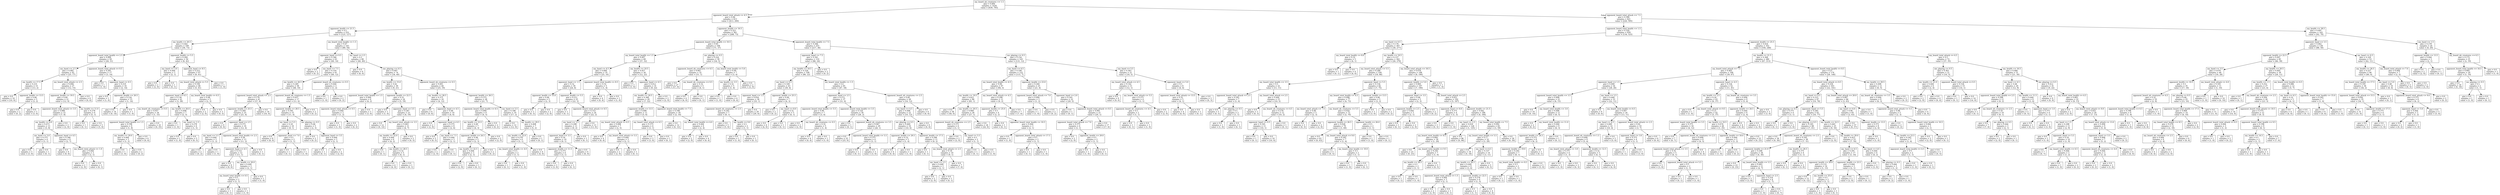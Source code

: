 digraph Tree {
node [shape=box] ;
0 [label="my_board_nb_creatures <= 1.5\ngini = 0.494\nsamples = 1434\nvalue = [639, 795]"] ;
1 [label="opponent_board_total_attack <= 4.5\ngini = 0.44\nsamples = 613\nvalue = [413, 200]"] ;
0 -> 1 [labeldistance=2.5, labelangle=45, headlabel="True"] ;
2 [label="opponent_health <= 21.5\ngini = 0.5\nsamples = 252\nvalue = [125, 127]"] ;
1 -> 2 ;
3 [label="my_health <= 20.5\ngini = 0.442\nsamples = 109\nvalue = [36, 73]"] ;
2 -> 3 ;
4 [label="opponent_board_total_health <= 2.5\ngini = 0.499\nsamples = 59\nvalue = [28, 31]"] ;
3 -> 4 ;
5 [label="my_hand <= 2.5\ngini = 0.482\nsamples = 42\nvalue = [25, 17]"] ;
4 -> 5 ;
6 [label="my_health <= 17.5\ngini = 0.231\nsamples = 15\nvalue = [13, 2]"] ;
5 -> 6 ;
7 [label="gini = 0.0\nsamples = 10\nvalue = [10, 0]"] ;
6 -> 7 ;
8 [label="opponent_health <= 13.5\ngini = 0.48\nsamples = 5\nvalue = [3, 2]"] ;
6 -> 8 ;
9 [label="gini = 0.0\nsamples = 2\nvalue = [0, 2]"] ;
8 -> 9 ;
10 [label="gini = 0.0\nsamples = 3\nvalue = [3, 0]"] ;
8 -> 10 ;
11 [label="my_board_total_attack <= 2.5\ngini = 0.494\nsamples = 27\nvalue = [12, 15]"] ;
5 -> 11 ;
12 [label="opponent_health <= 19.5\ngini = 0.49\nsamples = 21\nvalue = [12, 9]"] ;
11 -> 12 ;
13 [label="opponent_board_total_attack <= 3.5\ngini = 0.498\nsamples = 15\nvalue = [7, 8]"] ;
12 -> 13 ;
14 [label="my_health <= 8.0\ngini = 0.473\nsamples = 13\nvalue = [5, 8]"] ;
13 -> 14 ;
15 [label="my_hand <= 5.0\ngini = 0.375\nsamples = 4\nvalue = [3, 1]"] ;
14 -> 15 ;
16 [label="gini = 0.0\nsamples = 3\nvalue = [3, 0]"] ;
15 -> 16 ;
17 [label="gini = 0.0\nsamples = 1\nvalue = [0, 1]"] ;
15 -> 17 ;
18 [label="opponent_hand <= 4.5\ngini = 0.346\nsamples = 9\nvalue = [2, 7]"] ;
14 -> 18 ;
19 [label="gini = 0.0\nsamples = 6\nvalue = [0, 6]"] ;
18 -> 19 ;
20 [label="my_board_total_attack <= 1.0\ngini = 0.444\nsamples = 3\nvalue = [2, 1]"] ;
18 -> 20 ;
21 [label="gini = 0.0\nsamples = 2\nvalue = [2, 0]"] ;
20 -> 21 ;
22 [label="gini = 0.0\nsamples = 1\nvalue = [0, 1]"] ;
20 -> 22 ;
23 [label="gini = 0.0\nsamples = 2\nvalue = [2, 0]"] ;
13 -> 23 ;
24 [label="my_health <= 11.0\ngini = 0.278\nsamples = 6\nvalue = [5, 1]"] ;
12 -> 24 ;
25 [label="gini = 0.0\nsamples = 1\nvalue = [0, 1]"] ;
24 -> 25 ;
26 [label="gini = 0.0\nsamples = 5\nvalue = [5, 0]"] ;
24 -> 26 ;
27 [label="gini = 0.0\nsamples = 6\nvalue = [0, 6]"] ;
11 -> 27 ;
28 [label="opponent_board_total_attack <= 0.5\ngini = 0.291\nsamples = 17\nvalue = [3, 14]"] ;
4 -> 28 ;
29 [label="gini = 0.0\nsamples = 1\nvalue = [1, 0]"] ;
28 -> 29 ;
30 [label="opponent_hand <= 0.5\ngini = 0.219\nsamples = 16\nvalue = [2, 14]"] ;
28 -> 30 ;
31 [label="gini = 0.0\nsamples = 1\nvalue = [1, 0]"] ;
30 -> 31 ;
32 [label="opponent_health <= 20.5\ngini = 0.124\nsamples = 15\nvalue = [1, 14]"] ;
30 -> 32 ;
33 [label="gini = 0.0\nsamples = 14\nvalue = [0, 14]"] ;
32 -> 33 ;
34 [label="gini = 0.0\nsamples = 1\nvalue = [1, 0]"] ;
32 -> 34 ;
35 [label="opponent_health <= 5.5\ngini = 0.269\nsamples = 50\nvalue = [8, 42]"] ;
3 -> 35 ;
36 [label="my_hand <= 3.0\ngini = 0.444\nsamples = 3\nvalue = [2, 1]"] ;
35 -> 36 ;
37 [label="gini = 0.0\nsamples = 2\nvalue = [2, 0]"] ;
36 -> 37 ;
38 [label="gini = 0.0\nsamples = 1\nvalue = [0, 1]"] ;
36 -> 38 ;
39 [label="opponent_hand <= 8.5\ngini = 0.223\nsamples = 47\nvalue = [6, 41]"] ;
35 -> 39 ;
40 [label="my_board_total_attack <= 5.5\ngini = 0.194\nsamples = 46\nvalue = [5, 41]"] ;
39 -> 40 ;
41 [label="opponent_hand <= 6.5\ngini = 0.136\nsamples = 41\nvalue = [3, 38]"] ;
40 -> 41 ;
42 [label="my_board_nb_creatures <= 0.5\ngini = 0.057\nsamples = 34\nvalue = [1, 33]"] ;
41 -> 42 ;
43 [label="opponent_board_total_health <= 1.5\ngini = 0.198\nsamples = 9\nvalue = [1, 8]"] ;
42 -> 43 ;
44 [label="my_health <= 29.0\ngini = 0.444\nsamples = 3\nvalue = [1, 2]"] ;
43 -> 44 ;
45 [label="gini = 0.0\nsamples = 1\nvalue = [1, 0]"] ;
44 -> 45 ;
46 [label="gini = 0.0\nsamples = 2\nvalue = [0, 2]"] ;
44 -> 46 ;
47 [label="gini = 0.0\nsamples = 6\nvalue = [0, 6]"] ;
43 -> 47 ;
48 [label="gini = 0.0\nsamples = 25\nvalue = [0, 25]"] ;
42 -> 48 ;
49 [label="my_health <= 26.0\ngini = 0.408\nsamples = 7\nvalue = [2, 5]"] ;
41 -> 49 ;
50 [label="gini = 0.0\nsamples = 1\nvalue = [1, 0]"] ;
49 -> 50 ;
51 [label="my_hand <= 1.5\ngini = 0.278\nsamples = 6\nvalue = [1, 5]"] ;
49 -> 51 ;
52 [label="gini = 0.0\nsamples = 1\nvalue = [1, 0]"] ;
51 -> 52 ;
53 [label="gini = 0.0\nsamples = 5\nvalue = [0, 5]"] ;
51 -> 53 ;
54 [label="my_board_total_health <= 6.5\ngini = 0.48\nsamples = 5\nvalue = [2, 3]"] ;
40 -> 54 ;
55 [label="gini = 0.0\nsamples = 2\nvalue = [2, 0]"] ;
54 -> 55 ;
56 [label="gini = 0.0\nsamples = 3\nvalue = [0, 3]"] ;
54 -> 56 ;
57 [label="gini = 0.0\nsamples = 1\nvalue = [1, 0]"] ;
39 -> 57 ;
58 [label="my_board_total_health <= 1.5\ngini = 0.47\nsamples = 143\nvalue = [89, 54]"] ;
2 -> 58 ;
59 [label="opponent_hand <= 0.5\ngini = 0.346\nsamples = 63\nvalue = [49, 14]"] ;
58 -> 59 ;
60 [label="gini = 0.0\nsamples = 2\nvalue = [0, 2]"] ;
59 -> 60 ;
61 [label="my_hand <= 7.5\ngini = 0.316\nsamples = 61\nvalue = [49, 12]"] ;
59 -> 61 ;
62 [label="my_health <= 26.5\ngini = 0.285\nsamples = 58\nvalue = [48, 10]"] ;
61 -> 62 ;
63 [label="opponent_board_total_attack <= 2.5\ngini = 0.176\nsamples = 41\nvalue = [37, 4]"] ;
62 -> 63 ;
64 [label="opponent_health <= 25.5\ngini = 0.269\nsamples = 25\nvalue = [21, 4]"] ;
63 -> 64 ;
65 [label="gini = 0.0\nsamples = 9\nvalue = [9, 0]"] ;
64 -> 65 ;
66 [label="opponent_hand <= 2.5\ngini = 0.375\nsamples = 16\nvalue = [12, 4]"] ;
64 -> 66 ;
67 [label="my_hand <= 5.5\ngini = 0.444\nsamples = 3\nvalue = [1, 2]"] ;
66 -> 67 ;
68 [label="gini = 0.0\nsamples = 2\nvalue = [0, 2]"] ;
67 -> 68 ;
69 [label="gini = 0.0\nsamples = 1\nvalue = [1, 0]"] ;
67 -> 69 ;
70 [label="opponent_board_total_health <= 2.5\ngini = 0.26\nsamples = 13\nvalue = [11, 2]"] ;
66 -> 70 ;
71 [label="opponent_hand <= 4.5\ngini = 0.153\nsamples = 12\nvalue = [11, 1]"] ;
70 -> 71 ;
72 [label="gini = 0.0\nsamples = 9\nvalue = [9, 0]"] ;
71 -> 72 ;
73 [label="my_health <= 20.0\ngini = 0.444\nsamples = 3\nvalue = [2, 1]"] ;
71 -> 73 ;
74 [label="my_board_total_health <= 0.5\ngini = 0.5\nsamples = 2\nvalue = [1, 1]"] ;
73 -> 74 ;
75 [label="gini = 0.0\nsamples = 1\nvalue = [0, 1]"] ;
74 -> 75 ;
76 [label="gini = 0.0\nsamples = 1\nvalue = [1, 0]"] ;
74 -> 76 ;
77 [label="gini = 0.0\nsamples = 1\nvalue = [1, 0]"] ;
73 -> 77 ;
78 [label="gini = 0.0\nsamples = 1\nvalue = [0, 1]"] ;
70 -> 78 ;
79 [label="gini = 0.0\nsamples = 16\nvalue = [16, 0]"] ;
63 -> 79 ;
80 [label="opponent_board_nb_creatures <= 1.5\ngini = 0.457\nsamples = 17\nvalue = [11, 6]"] ;
62 -> 80 ;
81 [label="opponent_health <= 28.5\ngini = 0.391\nsamples = 15\nvalue = [11, 4]"] ;
80 -> 81 ;
82 [label="my_hand <= 5.5\ngini = 0.18\nsamples = 10\nvalue = [9, 1]"] ;
81 -> 82 ;
83 [label="gini = 0.0\nsamples = 8\nvalue = [8, 0]"] ;
82 -> 83 ;
84 [label="opponent_hand <= 7.0\ngini = 0.5\nsamples = 2\nvalue = [1, 1]"] ;
82 -> 84 ;
85 [label="gini = 0.0\nsamples = 1\nvalue = [0, 1]"] ;
84 -> 85 ;
86 [label="gini = 0.0\nsamples = 1\nvalue = [1, 0]"] ;
84 -> 86 ;
87 [label="me_playing <= 0.5\ngini = 0.48\nsamples = 5\nvalue = [2, 3]"] ;
81 -> 87 ;
88 [label="gini = 0.0\nsamples = 2\nvalue = [0, 2]"] ;
87 -> 88 ;
89 [label="opponent_hand <= 3.5\ngini = 0.444\nsamples = 3\nvalue = [2, 1]"] ;
87 -> 89 ;
90 [label="gini = 0.0\nsamples = 1\nvalue = [0, 1]"] ;
89 -> 90 ;
91 [label="gini = 0.0\nsamples = 2\nvalue = [2, 0]"] ;
89 -> 91 ;
92 [label="gini = 0.0\nsamples = 2\nvalue = [0, 2]"] ;
80 -> 92 ;
93 [label="opponent_board_nb_creatures <= 0.5\ngini = 0.444\nsamples = 3\nvalue = [1, 2]"] ;
61 -> 93 ;
94 [label="gini = 0.0\nsamples = 1\nvalue = [1, 0]"] ;
93 -> 94 ;
95 [label="gini = 0.0\nsamples = 2\nvalue = [0, 2]"] ;
93 -> 95 ;
96 [label="my_hand <= 2.5\ngini = 0.5\nsamples = 80\nvalue = [40, 40]"] ;
58 -> 96 ;
97 [label="gini = 0.0\nsamples = 6\nvalue = [6, 0]"] ;
96 -> 97 ;
98 [label="me_playing <= 0.5\ngini = 0.497\nsamples = 74\nvalue = [34, 40]"] ;
96 -> 98 ;
99 [label="my_health <= 15.0\ngini = 0.42\nsamples = 30\nvalue = [9, 21]"] ;
98 -> 99 ;
100 [label="opponent_board_total_health <= 1.5\ngini = 0.444\nsamples = 6\nvalue = [4, 2]"] ;
99 -> 100 ;
101 [label="opponent_board_total_attack <= 0.5\ngini = 0.444\nsamples = 3\nvalue = [1, 2]"] ;
100 -> 101 ;
102 [label="gini = 0.0\nsamples = 1\nvalue = [1, 0]"] ;
101 -> 102 ;
103 [label="gini = 0.0\nsamples = 2\nvalue = [0, 2]"] ;
101 -> 103 ;
104 [label="gini = 0.0\nsamples = 3\nvalue = [3, 0]"] ;
100 -> 104 ;
105 [label="opponent_health <= 22.5\ngini = 0.33\nsamples = 24\nvalue = [5, 19]"] ;
99 -> 105 ;
106 [label="gini = 0.0\nsamples = 1\nvalue = [1, 0]"] ;
105 -> 106 ;
107 [label="opponent_hand <= 3.5\ngini = 0.287\nsamples = 23\nvalue = [4, 19]"] ;
105 -> 107 ;
108 [label="gini = 0.0\nsamples = 12\nvalue = [0, 12]"] ;
107 -> 108 ;
109 [label="my_board_total_attack <= 3.5\ngini = 0.463\nsamples = 11\nvalue = [4, 7]"] ;
107 -> 109 ;
110 [label="my_health <= 22.0\ngini = 0.444\nsamples = 6\nvalue = [4, 2]"] ;
109 -> 110 ;
111 [label="gini = 0.0\nsamples = 1\nvalue = [0, 1]"] ;
110 -> 111 ;
112 [label="my_health <= 28.5\ngini = 0.32\nsamples = 5\nvalue = [4, 1]"] ;
110 -> 112 ;
113 [label="gini = 0.0\nsamples = 4\nvalue = [4, 0]"] ;
112 -> 113 ;
114 [label="gini = 0.0\nsamples = 1\nvalue = [0, 1]"] ;
112 -> 114 ;
115 [label="gini = 0.0\nsamples = 5\nvalue = [0, 5]"] ;
109 -> 115 ;
116 [label="opponent_board_nb_creatures <= 0.5\ngini = 0.491\nsamples = 44\nvalue = [25, 19]"] ;
98 -> 116 ;
117 [label="my_health <= 28.5\ngini = 0.375\nsamples = 16\nvalue = [4, 12]"] ;
116 -> 117 ;
118 [label="gini = 0.0\nsamples = 6\nvalue = [0, 6]"] ;
117 -> 118 ;
119 [label="opponent_hand <= 4.5\ngini = 0.48\nsamples = 10\nvalue = [4, 6]"] ;
117 -> 119 ;
120 [label="gini = 0.0\nsamples = 2\nvalue = [2, 0]"] ;
119 -> 120 ;
121 [label="opponent_hand <= 6.5\ngini = 0.375\nsamples = 8\nvalue = [2, 6]"] ;
119 -> 121 ;
122 [label="gini = 0.0\nsamples = 5\nvalue = [0, 5]"] ;
121 -> 122 ;
123 [label="my_hand <= 7.5\ngini = 0.444\nsamples = 3\nvalue = [2, 1]"] ;
121 -> 123 ;
124 [label="gini = 0.0\nsamples = 2\nvalue = [2, 0]"] ;
123 -> 124 ;
125 [label="gini = 0.0\nsamples = 1\nvalue = [0, 1]"] ;
123 -> 125 ;
126 [label="opponent_health <= 26.5\ngini = 0.375\nsamples = 28\nvalue = [21, 7]"] ;
116 -> 126 ;
127 [label="opponent_board_total_health <= 6.5\ngini = 0.494\nsamples = 9\nvalue = [4, 5]"] ;
126 -> 127 ;
128 [label="my_health <= 23.5\ngini = 0.49\nsamples = 7\nvalue = [4, 3]"] ;
127 -> 128 ;
129 [label="opponent_health <= 24.5\ngini = 0.48\nsamples = 5\nvalue = [2, 3]"] ;
128 -> 129 ;
130 [label="my_health <= 22.5\ngini = 0.444\nsamples = 3\nvalue = [2, 1]"] ;
129 -> 130 ;
131 [label="gini = 0.0\nsamples = 2\nvalue = [2, 0]"] ;
130 -> 131 ;
132 [label="gini = 0.0\nsamples = 1\nvalue = [0, 1]"] ;
130 -> 132 ;
133 [label="gini = 0.0\nsamples = 2\nvalue = [0, 2]"] ;
129 -> 133 ;
134 [label="gini = 0.0\nsamples = 2\nvalue = [2, 0]"] ;
128 -> 134 ;
135 [label="gini = 0.0\nsamples = 2\nvalue = [0, 2]"] ;
127 -> 135 ;
136 [label="my_hand <= 5.5\ngini = 0.188\nsamples = 19\nvalue = [17, 2]"] ;
126 -> 136 ;
137 [label="gini = 0.0\nsamples = 12\nvalue = [12, 0]"] ;
136 -> 137 ;
138 [label="my_health <= 29.5\ngini = 0.408\nsamples = 7\nvalue = [5, 2]"] ;
136 -> 138 ;
139 [label="my_health <= 22.0\ngini = 0.278\nsamples = 6\nvalue = [5, 1]"] ;
138 -> 139 ;
140 [label="my_board_total_health <= 4.0\ngini = 0.5\nsamples = 2\nvalue = [1, 1]"] ;
139 -> 140 ;
141 [label="gini = 0.0\nsamples = 1\nvalue = [0, 1]"] ;
140 -> 141 ;
142 [label="gini = 0.0\nsamples = 1\nvalue = [1, 0]"] ;
140 -> 142 ;
143 [label="gini = 0.0\nsamples = 4\nvalue = [4, 0]"] ;
139 -> 143 ;
144 [label="gini = 0.0\nsamples = 1\nvalue = [0, 1]"] ;
138 -> 144 ;
145 [label="opponent_health <= 16.5\ngini = 0.323\nsamples = 361\nvalue = [288, 73]"] ;
1 -> 145 ;
146 [label="opponent_board_total_health <= 10.5\ngini = 0.45\nsamples = 108\nvalue = [71, 37]"] ;
145 -> 146 ;
147 [label="my_board_total_health <= 1.5\ngini = 0.497\nsamples = 69\nvalue = [37, 32]"] ;
146 -> 147 ;
148 [label="my_hand <= 4.5\ngini = 0.408\nsamples = 35\nvalue = [25, 10]"] ;
147 -> 148 ;
149 [label="opponent_hand <= 1.5\ngini = 0.32\nsamples = 30\nvalue = [24, 6]"] ;
148 -> 149 ;
150 [label="opponent_health <= 15.0\ngini = 0.48\nsamples = 5\nvalue = [2, 3]"] ;
149 -> 150 ;
151 [label="gini = 0.0\nsamples = 3\nvalue = [0, 3]"] ;
150 -> 151 ;
152 [label="gini = 0.0\nsamples = 2\nvalue = [2, 0]"] ;
150 -> 152 ;
153 [label="opponent_health <= 5.5\ngini = 0.211\nsamples = 25\nvalue = [22, 3]"] ;
149 -> 153 ;
154 [label="gini = 0.0\nsamples = 1\nvalue = [0, 1]"] ;
153 -> 154 ;
155 [label="opponent_board_total_attack <= 6.5\ngini = 0.153\nsamples = 24\nvalue = [22, 2]"] ;
153 -> 155 ;
156 [label="my_hand <= 3.5\ngini = 0.298\nsamples = 11\nvalue = [9, 2]"] ;
155 -> 156 ;
157 [label="opponent_hand <= 3.5\ngini = 0.18\nsamples = 10\nvalue = [9, 1]"] ;
156 -> 157 ;
158 [label="opponent_health <= 11.5\ngini = 0.375\nsamples = 4\nvalue = [3, 1]"] ;
157 -> 158 ;
159 [label="gini = 0.0\nsamples = 3\nvalue = [3, 0]"] ;
158 -> 159 ;
160 [label="gini = 0.0\nsamples = 1\nvalue = [0, 1]"] ;
158 -> 160 ;
161 [label="gini = 0.0\nsamples = 6\nvalue = [6, 0]"] ;
157 -> 161 ;
162 [label="gini = 0.0\nsamples = 1\nvalue = [0, 1]"] ;
156 -> 162 ;
163 [label="gini = 0.0\nsamples = 13\nvalue = [13, 0]"] ;
155 -> 163 ;
164 [label="opponent_board_total_health <= 8.5\ngini = 0.32\nsamples = 5\nvalue = [1, 4]"] ;
148 -> 164 ;
165 [label="gini = 0.0\nsamples = 4\nvalue = [0, 4]"] ;
164 -> 165 ;
166 [label="gini = 0.0\nsamples = 1\nvalue = [1, 0]"] ;
164 -> 166 ;
167 [label="my_health <= 10.5\ngini = 0.457\nsamples = 34\nvalue = [12, 22]"] ;
147 -> 167 ;
168 [label="gini = 0.0\nsamples = 3\nvalue = [3, 0]"] ;
167 -> 168 ;
169 [label="opponent_hand <= 6.5\ngini = 0.412\nsamples = 31\nvalue = [9, 22]"] ;
167 -> 169 ;
170 [label="my_health <= 20.5\ngini = 0.366\nsamples = 29\nvalue = [7, 22]"] ;
169 -> 170 ;
171 [label="opponent_health <= 13.5\ngini = 0.496\nsamples = 11\nvalue = [5, 6]"] ;
170 -> 171 ;
172 [label="my_board_total_attack <= 4.5\ngini = 0.408\nsamples = 7\nvalue = [2, 5]"] ;
171 -> 172 ;
173 [label="gini = 0.0\nsamples = 4\nvalue = [0, 4]"] ;
172 -> 173 ;
174 [label="my_board_total_attack <= 5.5\ngini = 0.444\nsamples = 3\nvalue = [2, 1]"] ;
172 -> 174 ;
175 [label="gini = 0.0\nsamples = 2\nvalue = [2, 0]"] ;
174 -> 175 ;
176 [label="gini = 0.0\nsamples = 1\nvalue = [0, 1]"] ;
174 -> 176 ;
177 [label="my_board_total_attack <= 6.5\ngini = 0.375\nsamples = 4\nvalue = [3, 1]"] ;
171 -> 177 ;
178 [label="gini = 0.0\nsamples = 3\nvalue = [3, 0]"] ;
177 -> 178 ;
179 [label="gini = 0.0\nsamples = 1\nvalue = [0, 1]"] ;
177 -> 179 ;
180 [label="opponent_board_total_health <= 7.5\ngini = 0.198\nsamples = 18\nvalue = [2, 16]"] ;
170 -> 180 ;
181 [label="gini = 0.0\nsamples = 12\nvalue = [0, 12]"] ;
180 -> 181 ;
182 [label="my_board_total_health <= 4.0\ngini = 0.444\nsamples = 6\nvalue = [2, 4]"] ;
180 -> 182 ;
183 [label="gini = 0.0\nsamples = 2\nvalue = [2, 0]"] ;
182 -> 183 ;
184 [label="gini = 0.0\nsamples = 4\nvalue = [0, 4]"] ;
182 -> 184 ;
185 [label="gini = 0.0\nsamples = 2\nvalue = [2, 0]"] ;
169 -> 185 ;
186 [label="me_playing <= 0.5\ngini = 0.224\nsamples = 39\nvalue = [34, 5]"] ;
146 -> 186 ;
187 [label="opponent_board_nb_creatures <= 6.5\ngini = 0.061\nsamples = 32\nvalue = [31, 1]"] ;
186 -> 187 ;
188 [label="gini = 0.0\nsamples = 27\nvalue = [27, 0]"] ;
187 -> 188 ;
189 [label="my_board_nb_creatures <= 0.5\ngini = 0.32\nsamples = 5\nvalue = [4, 1]"] ;
187 -> 189 ;
190 [label="gini = 0.0\nsamples = 4\nvalue = [4, 0]"] ;
189 -> 190 ;
191 [label="gini = 0.0\nsamples = 1\nvalue = [0, 1]"] ;
189 -> 191 ;
192 [label="my_board_total_health <= 5.0\ngini = 0.49\nsamples = 7\nvalue = [3, 4]"] ;
186 -> 192 ;
193 [label="my_health <= 3.5\ngini = 0.32\nsamples = 5\nvalue = [1, 4]"] ;
192 -> 193 ;
194 [label="gini = 0.0\nsamples = 1\nvalue = [1, 0]"] ;
193 -> 194 ;
195 [label="gini = 0.0\nsamples = 4\nvalue = [0, 4]"] ;
193 -> 195 ;
196 [label="gini = 0.0\nsamples = 2\nvalue = [2, 0]"] ;
192 -> 196 ;
197 [label="opponent_board_total_health <= 7.5\ngini = 0.244\nsamples = 253\nvalue = [217, 36]"] ;
145 -> 197 ;
198 [label="opponent_hand <= 7.5\ngini = 0.341\nsamples = 110\nvalue = [86, 24]"] ;
197 -> 198 ;
199 [label="my_health <= 18.5\ngini = 0.324\nsamples = 108\nvalue = [86, 22]"] ;
198 -> 199 ;
200 [label="my_hand <= 6.5\ngini = 0.169\nsamples = 43\nvalue = [39, 4]"] ;
199 -> 200 ;
201 [label="opponent_hand <= 1.5\ngini = 0.054\nsamples = 36\nvalue = [35, 1]"] ;
200 -> 201 ;
202 [label="opponent_board_nb_creatures <= 2.5\ngini = 0.245\nsamples = 7\nvalue = [6, 1]"] ;
201 -> 202 ;
203 [label="gini = 0.0\nsamples = 5\nvalue = [5, 0]"] ;
202 -> 203 ;
204 [label="my_health <= 9.0\ngini = 0.5\nsamples = 2\nvalue = [1, 1]"] ;
202 -> 204 ;
205 [label="gini = 0.0\nsamples = 1\nvalue = [1, 0]"] ;
204 -> 205 ;
206 [label="gini = 0.0\nsamples = 1\nvalue = [0, 1]"] ;
204 -> 206 ;
207 [label="gini = 0.0\nsamples = 29\nvalue = [29, 0]"] ;
201 -> 207 ;
208 [label="opponent_health <= 25.5\ngini = 0.49\nsamples = 7\nvalue = [4, 3]"] ;
200 -> 208 ;
209 [label="gini = 0.0\nsamples = 2\nvalue = [0, 2]"] ;
208 -> 209 ;
210 [label="my_hand <= 8.0\ngini = 0.32\nsamples = 5\nvalue = [4, 1]"] ;
208 -> 210 ;
211 [label="gini = 0.0\nsamples = 4\nvalue = [4, 0]"] ;
210 -> 211 ;
212 [label="gini = 0.0\nsamples = 1\nvalue = [0, 1]"] ;
210 -> 212 ;
213 [label="my_board_total_health <= 1.5\ngini = 0.4\nsamples = 65\nvalue = [47, 18]"] ;
199 -> 213 ;
214 [label="opponent_hand <= 2.5\ngini = 0.272\nsamples = 37\nvalue = [31, 6]"] ;
213 -> 214 ;
215 [label="opponent_board_total_health <= 5.5\ngini = 0.49\nsamples = 7\nvalue = [3, 4]"] ;
214 -> 215 ;
216 [label="gini = 0.0\nsamples = 2\nvalue = [2, 0]"] ;
215 -> 216 ;
217 [label="my_board_nb_creatures <= 0.5\ngini = 0.32\nsamples = 5\nvalue = [1, 4]"] ;
215 -> 217 ;
218 [label="gini = 0.0\nsamples = 4\nvalue = [0, 4]"] ;
217 -> 218 ;
219 [label="gini = 0.0\nsamples = 1\nvalue = [1, 0]"] ;
217 -> 219 ;
220 [label="opponent_board_total_health <= 3.5\ngini = 0.124\nsamples = 30\nvalue = [28, 2]"] ;
214 -> 220 ;
221 [label="gini = 0.0\nsamples = 1\nvalue = [0, 1]"] ;
220 -> 221 ;
222 [label="opponent_board_nb_creatures <= 3.5\ngini = 0.067\nsamples = 29\nvalue = [28, 1]"] ;
220 -> 222 ;
223 [label="gini = 0.0\nsamples = 25\nvalue = [25, 0]"] ;
222 -> 223 ;
224 [label="opponent_board_total_health <= 5.5\ngini = 0.375\nsamples = 4\nvalue = [3, 1]"] ;
222 -> 224 ;
225 [label="gini = 0.0\nsamples = 1\nvalue = [0, 1]"] ;
224 -> 225 ;
226 [label="gini = 0.0\nsamples = 3\nvalue = [3, 0]"] ;
224 -> 226 ;
227 [label="opponent_board_nb_creatures <= 2.5\ngini = 0.49\nsamples = 28\nvalue = [16, 12]"] ;
213 -> 227 ;
228 [label="my_hand <= 4.5\ngini = 0.496\nsamples = 22\nvalue = [10, 12]"] ;
227 -> 228 ;
229 [label="me_playing <= 0.5\ngini = 0.469\nsamples = 16\nvalue = [10, 6]"] ;
228 -> 229 ;
230 [label="opponent_health <= 29.5\ngini = 0.32\nsamples = 5\nvalue = [1, 4]"] ;
229 -> 230 ;
231 [label="gini = 0.0\nsamples = 4\nvalue = [0, 4]"] ;
230 -> 231 ;
232 [label="gini = 0.0\nsamples = 1\nvalue = [1, 0]"] ;
230 -> 232 ;
233 [label="opponent_health <= 17.5\ngini = 0.298\nsamples = 11\nvalue = [9, 2]"] ;
229 -> 233 ;
234 [label="gini = 0.0\nsamples = 1\nvalue = [0, 1]"] ;
233 -> 234 ;
235 [label="my_board_total_attack <= 2.5\ngini = 0.18\nsamples = 10\nvalue = [9, 1]"] ;
233 -> 235 ;
236 [label="my_hand <= 2.5\ngini = 0.444\nsamples = 3\nvalue = [2, 1]"] ;
235 -> 236 ;
237 [label="gini = 0.0\nsamples = 2\nvalue = [2, 0]"] ;
236 -> 237 ;
238 [label="gini = 0.0\nsamples = 1\nvalue = [0, 1]"] ;
236 -> 238 ;
239 [label="gini = 0.0\nsamples = 7\nvalue = [7, 0]"] ;
235 -> 239 ;
240 [label="gini = 0.0\nsamples = 6\nvalue = [0, 6]"] ;
228 -> 240 ;
241 [label="gini = 0.0\nsamples = 6\nvalue = [6, 0]"] ;
227 -> 241 ;
242 [label="gini = 0.0\nsamples = 2\nvalue = [0, 2]"] ;
198 -> 242 ;
243 [label="me_playing <= 0.5\ngini = 0.154\nsamples = 143\nvalue = [131, 12]"] ;
197 -> 243 ;
244 [label="my_hand <= 6.5\ngini = 0.108\nsamples = 122\nvalue = [115, 7]"] ;
243 -> 244 ;
245 [label="my_board_total_health <= 4.5\ngini = 0.06\nsamples = 97\nvalue = [94, 3]"] ;
244 -> 245 ;
246 [label="my_health <= 19.5\ngini = 0.023\nsamples = 86\nvalue = [85, 1]"] ;
245 -> 246 ;
247 [label="gini = 0.0\nsamples = 58\nvalue = [58, 0]"] ;
246 -> 247 ;
248 [label="my_health <= 20.5\ngini = 0.069\nsamples = 28\nvalue = [27, 1]"] ;
246 -> 248 ;
249 [label="opponent_board_nb_creatures <= 2.5\ngini = 0.375\nsamples = 4\nvalue = [3, 1]"] ;
248 -> 249 ;
250 [label="gini = 0.0\nsamples = 2\nvalue = [2, 0]"] ;
249 -> 250 ;
251 [label="my_hand <= 5.5\ngini = 0.5\nsamples = 2\nvalue = [1, 1]"] ;
249 -> 251 ;
252 [label="gini = 0.0\nsamples = 1\nvalue = [0, 1]"] ;
251 -> 252 ;
253 [label="gini = 0.0\nsamples = 1\nvalue = [1, 0]"] ;
251 -> 253 ;
254 [label="gini = 0.0\nsamples = 24\nvalue = [24, 0]"] ;
248 -> 254 ;
255 [label="my_board_total_attack <= 4.5\ngini = 0.298\nsamples = 11\nvalue = [9, 2]"] ;
245 -> 255 ;
256 [label="opponent_health <= 25.0\ngini = 0.5\nsamples = 4\nvalue = [2, 2]"] ;
255 -> 256 ;
257 [label="gini = 0.0\nsamples = 1\nvalue = [0, 1]"] ;
256 -> 257 ;
258 [label="opponent_board_total_health <= 10.5\ngini = 0.444\nsamples = 3\nvalue = [2, 1]"] ;
256 -> 258 ;
259 [label="gini = 0.0\nsamples = 1\nvalue = [1, 0]"] ;
258 -> 259 ;
260 [label="opponent_board_total_attack <= 17.5\ngini = 0.5\nsamples = 2\nvalue = [1, 1]"] ;
258 -> 260 ;
261 [label="gini = 0.0\nsamples = 1\nvalue = [0, 1]"] ;
260 -> 261 ;
262 [label="gini = 0.0\nsamples = 1\nvalue = [1, 0]"] ;
260 -> 262 ;
263 [label="gini = 0.0\nsamples = 7\nvalue = [7, 0]"] ;
255 -> 263 ;
264 [label="opponent_health <= 23.0\ngini = 0.269\nsamples = 25\nvalue = [21, 4]"] ;
244 -> 264 ;
265 [label="opponent_board_total_attack <= 7.0\ngini = 0.444\nsamples = 3\nvalue = [1, 2]"] ;
264 -> 265 ;
266 [label="gini = 0.0\nsamples = 1\nvalue = [1, 0]"] ;
265 -> 266 ;
267 [label="gini = 0.0\nsamples = 2\nvalue = [0, 2]"] ;
265 -> 267 ;
268 [label="opponent_hand <= 2.0\ngini = 0.165\nsamples = 22\nvalue = [20, 2]"] ;
264 -> 268 ;
269 [label="gini = 0.0\nsamples = 1\nvalue = [0, 1]"] ;
268 -> 269 ;
270 [label="opponent_board_total_attack <= 8.5\ngini = 0.091\nsamples = 21\nvalue = [20, 1]"] ;
268 -> 270 ;
271 [label="opponent_board_total_attack <= 7.0\ngini = 0.375\nsamples = 4\nvalue = [3, 1]"] ;
270 -> 271 ;
272 [label="gini = 0.0\nsamples = 2\nvalue = [2, 0]"] ;
271 -> 272 ;
273 [label="opponent_health <= 29.0\ngini = 0.5\nsamples = 2\nvalue = [1, 1]"] ;
271 -> 273 ;
274 [label="gini = 0.0\nsamples = 1\nvalue = [1, 0]"] ;
273 -> 274 ;
275 [label="gini = 0.0\nsamples = 1\nvalue = [0, 1]"] ;
273 -> 275 ;
276 [label="gini = 0.0\nsamples = 17\nvalue = [17, 0]"] ;
270 -> 276 ;
277 [label="my_hand <= 5.5\ngini = 0.363\nsamples = 21\nvalue = [16, 5]"] ;
243 -> 277 ;
278 [label="my_board_total_attack <= 4.5\ngini = 0.142\nsamples = 13\nvalue = [12, 1]"] ;
277 -> 278 ;
279 [label="gini = 0.0\nsamples = 9\nvalue = [9, 0]"] ;
278 -> 279 ;
280 [label="my_board_total_attack <= 5.5\ngini = 0.375\nsamples = 4\nvalue = [3, 1]"] ;
278 -> 280 ;
281 [label="opponent_board_nb_creatures <= 4.5\ngini = 0.5\nsamples = 2\nvalue = [1, 1]"] ;
280 -> 281 ;
282 [label="gini = 0.0\nsamples = 1\nvalue = [0, 1]"] ;
281 -> 282 ;
283 [label="gini = 0.0\nsamples = 1\nvalue = [1, 0]"] ;
281 -> 283 ;
284 [label="gini = 0.0\nsamples = 2\nvalue = [2, 0]"] ;
280 -> 284 ;
285 [label="opponent_hand <= 5.0\ngini = 0.5\nsamples = 8\nvalue = [4, 4]"] ;
277 -> 285 ;
286 [label="opponent_board_total_attack <= 13.5\ngini = 0.32\nsamples = 5\nvalue = [4, 1]"] ;
285 -> 286 ;
287 [label="gini = 0.0\nsamples = 4\nvalue = [4, 0]"] ;
286 -> 287 ;
288 [label="gini = 0.0\nsamples = 1\nvalue = [0, 1]"] ;
286 -> 288 ;
289 [label="gini = 0.0\nsamples = 3\nvalue = [0, 3]"] ;
285 -> 289 ;
290 [label="opponent_board_total_attack <= 7.5\ngini = 0.399\nsamples = 821\nvalue = [226, 595]"] ;
0 -> 290 [labeldistance=2.5, labelangle=-45, headlabel="False"] ;
291 [label="opponent_board_total_health <= 1.5\ngini = 0.324\nsamples = 659\nvalue = [134, 525]"] ;
290 -> 291 ;
292 [label="my_hand <= 0.5\ngini = 0.176\nsamples = 307\nvalue = [30, 277]"] ;
291 -> 292 ;
293 [label="my_board_total_health <= 8.0\ngini = 0.32\nsamples = 5\nvalue = [4, 1]"] ;
292 -> 293 ;
294 [label="gini = 0.0\nsamples = 1\nvalue = [0, 1]"] ;
293 -> 294 ;
295 [label="gini = 0.0\nsamples = 4\nvalue = [4, 0]"] ;
293 -> 295 ;
296 [label="my_health <= 19.5\ngini = 0.157\nsamples = 302\nvalue = [26, 276]"] ;
292 -> 296 ;
297 [label="my_board_total_attack <= 5.5\ngini = 0.286\nsamples = 104\nvalue = [18, 86]"] ;
296 -> 297 ;
298 [label="my_board_total_health <= 3.5\ngini = 0.5\nsamples = 22\nvalue = [11, 11]"] ;
297 -> 298 ;
299 [label="opponent_board_total_attack <= 2.5\ngini = 0.245\nsamples = 7\nvalue = [1, 6]"] ;
298 -> 299 ;
300 [label="gini = 0.0\nsamples = 5\nvalue = [0, 5]"] ;
299 -> 300 ;
301 [label="me_playing <= 0.5\ngini = 0.5\nsamples = 2\nvalue = [1, 1]"] ;
299 -> 301 ;
302 [label="gini = 0.0\nsamples = 1\nvalue = [1, 0]"] ;
301 -> 302 ;
303 [label="gini = 0.0\nsamples = 1\nvalue = [0, 1]"] ;
301 -> 303 ;
304 [label="my_board_total_attack <= 2.5\ngini = 0.444\nsamples = 15\nvalue = [10, 5]"] ;
298 -> 304 ;
305 [label="gini = 0.0\nsamples = 3\nvalue = [0, 3]"] ;
304 -> 305 ;
306 [label="my_board_nb_creatures <= 4.5\ngini = 0.278\nsamples = 12\nvalue = [10, 2]"] ;
304 -> 306 ;
307 [label="opponent_hand <= 0.5\ngini = 0.165\nsamples = 11\nvalue = [10, 1]"] ;
306 -> 307 ;
308 [label="gini = 0.0\nsamples = 1\nvalue = [0, 1]"] ;
307 -> 308 ;
309 [label="gini = 0.0\nsamples = 10\nvalue = [10, 0]"] ;
307 -> 309 ;
310 [label="gini = 0.0\nsamples = 1\nvalue = [0, 1]"] ;
306 -> 310 ;
311 [label="opponent_hand <= 5.5\ngini = 0.156\nsamples = 82\nvalue = [7, 75]"] ;
297 -> 311 ;
312 [label="my_board_total_health <= 4.5\ngini = 0.098\nsamples = 77\nvalue = [4, 73]"] ;
311 -> 312 ;
313 [label="my_board_total_attack <= 7.5\ngini = 0.48\nsamples = 5\nvalue = [2, 3]"] ;
312 -> 313 ;
314 [label="gini = 0.0\nsamples = 3\nvalue = [0, 3]"] ;
313 -> 314 ;
315 [label="gini = 0.0\nsamples = 2\nvalue = [2, 0]"] ;
313 -> 315 ;
316 [label="my_board_nb_creatures <= 5.5\ngini = 0.054\nsamples = 72\nvalue = [2, 70]"] ;
312 -> 316 ;
317 [label="opponent_health <= 26.5\ngini = 0.028\nsamples = 70\nvalue = [1, 69]"] ;
316 -> 317 ;
318 [label="gini = 0.0\nsamples = 63\nvalue = [0, 63]"] ;
317 -> 318 ;
319 [label="my_board_total_attack <= 9.0\ngini = 0.245\nsamples = 7\nvalue = [1, 6]"] ;
317 -> 319 ;
320 [label="gini = 0.0\nsamples = 5\nvalue = [0, 5]"] ;
319 -> 320 ;
321 [label="my_board_total_health <= 10.0\ngini = 0.5\nsamples = 2\nvalue = [1, 1]"] ;
319 -> 321 ;
322 [label="gini = 0.0\nsamples = 1\nvalue = [1, 0]"] ;
321 -> 322 ;
323 [label="gini = 0.0\nsamples = 1\nvalue = [0, 1]"] ;
321 -> 323 ;
324 [label="opponent_health <= 26.0\ngini = 0.5\nsamples = 2\nvalue = [1, 1]"] ;
316 -> 324 ;
325 [label="gini = 0.0\nsamples = 1\nvalue = [1, 0]"] ;
324 -> 325 ;
326 [label="gini = 0.0\nsamples = 1\nvalue = [0, 1]"] ;
324 -> 326 ;
327 [label="opponent_health <= 13.5\ngini = 0.48\nsamples = 5\nvalue = [3, 2]"] ;
311 -> 327 ;
328 [label="gini = 0.0\nsamples = 3\nvalue = [3, 0]"] ;
327 -> 328 ;
329 [label="gini = 0.0\nsamples = 2\nvalue = [0, 2]"] ;
327 -> 329 ;
330 [label="my_board_total_attack <= 18.5\ngini = 0.078\nsamples = 198\nvalue = [8, 190]"] ;
296 -> 330 ;
331 [label="opponent_health <= 5.0\ngini = 0.069\nsamples = 197\nvalue = [7, 190]"] ;
330 -> 331 ;
332 [label="opponent_hand <= 3.5\ngini = 0.48\nsamples = 5\nvalue = [2, 3]"] ;
331 -> 332 ;
333 [label="opponent_health <= 2.5\ngini = 0.444\nsamples = 3\nvalue = [2, 1]"] ;
332 -> 333 ;
334 [label="gini = 0.0\nsamples = 1\nvalue = [0, 1]"] ;
333 -> 334 ;
335 [label="gini = 0.0\nsamples = 2\nvalue = [2, 0]"] ;
333 -> 335 ;
336 [label="gini = 0.0\nsamples = 2\nvalue = [0, 2]"] ;
332 -> 336 ;
337 [label="my_board_total_attack <= 2.5\ngini = 0.051\nsamples = 192\nvalue = [5, 187]"] ;
331 -> 337 ;
338 [label="opponent_hand <= 6.0\ngini = 0.375\nsamples = 4\nvalue = [1, 3]"] ;
337 -> 338 ;
339 [label="gini = 0.0\nsamples = 3\nvalue = [0, 3]"] ;
338 -> 339 ;
340 [label="gini = 0.0\nsamples = 1\nvalue = [1, 0]"] ;
338 -> 340 ;
341 [label="opponent_health <= 21.5\ngini = 0.042\nsamples = 188\nvalue = [4, 184]"] ;
337 -> 341 ;
342 [label="my_hand <= 2.5\ngini = 0.016\nsamples = 126\nvalue = [1, 125]"] ;
341 -> 342 ;
343 [label="my_board_total_health <= 8.5\ngini = 0.064\nsamples = 30\nvalue = [1, 29]"] ;
342 -> 343 ;
344 [label="gini = 0.0\nsamples = 23\nvalue = [0, 23]"] ;
343 -> 344 ;
345 [label="my_board_total_health <= 9.5\ngini = 0.245\nsamples = 7\nvalue = [1, 6]"] ;
343 -> 345 ;
346 [label="my_health <= 28.5\ngini = 0.5\nsamples = 2\nvalue = [1, 1]"] ;
345 -> 346 ;
347 [label="gini = 0.0\nsamples = 1\nvalue = [0, 1]"] ;
346 -> 347 ;
348 [label="gini = 0.0\nsamples = 1\nvalue = [1, 0]"] ;
346 -> 348 ;
349 [label="gini = 0.0\nsamples = 5\nvalue = [0, 5]"] ;
345 -> 349 ;
350 [label="gini = 0.0\nsamples = 96\nvalue = [0, 96]"] ;
342 -> 350 ;
351 [label="my_board_total_health <= 7.5\ngini = 0.092\nsamples = 62\nvalue = [3, 59]"] ;
341 -> 351 ;
352 [label="my_board_total_health <= 5.5\ngini = 0.17\nsamples = 32\nvalue = [3, 29]"] ;
351 -> 352 ;
353 [label="gini = 0.0\nsamples = 18\nvalue = [0, 18]"] ;
352 -> 353 ;
354 [label="my_hand <= 6.5\ngini = 0.337\nsamples = 14\nvalue = [3, 11]"] ;
352 -> 354 ;
355 [label="my_health <= 26.5\ngini = 0.444\nsamples = 9\nvalue = [3, 6]"] ;
354 -> 355 ;
356 [label="opponent_board_total_attack <= 1.5\ngini = 0.444\nsamples = 3\nvalue = [2, 1]"] ;
355 -> 356 ;
357 [label="gini = 0.0\nsamples = 2\nvalue = [2, 0]"] ;
356 -> 357 ;
358 [label="gini = 0.0\nsamples = 1\nvalue = [0, 1]"] ;
356 -> 358 ;
359 [label="opponent_health <= 22.5\ngini = 0.278\nsamples = 6\nvalue = [1, 5]"] ;
355 -> 359 ;
360 [label="gini = 0.5\nsamples = 2\nvalue = [1, 1]"] ;
359 -> 360 ;
361 [label="gini = 0.0\nsamples = 4\nvalue = [0, 4]"] ;
359 -> 361 ;
362 [label="gini = 0.0\nsamples = 5\nvalue = [0, 5]"] ;
354 -> 362 ;
363 [label="gini = 0.0\nsamples = 30\nvalue = [0, 30]"] ;
351 -> 363 ;
364 [label="gini = 0.0\nsamples = 1\nvalue = [1, 0]"] ;
330 -> 364 ;
365 [label="opponent_health <= 25.5\ngini = 0.416\nsamples = 352\nvalue = [104, 248]"] ;
291 -> 365 ;
366 [label="my_health <= 21.5\ngini = 0.364\nsamples = 280\nvalue = [67, 213]"] ;
365 -> 366 ;
367 [label="my_board_total_attack <= 7.5\ngini = 0.465\nsamples = 106\nvalue = [39, 67]"] ;
366 -> 367 ;
368 [label="opponent_hand <= 1.5\ngini = 0.499\nsamples = 54\nvalue = [28, 26]"] ;
367 -> 368 ;
369 [label="opponent_board_total_health <= 3.5\ngini = 0.408\nsamples = 21\nvalue = [6, 15]"] ;
368 -> 369 ;
370 [label="gini = 0.0\nsamples = 10\nvalue = [0, 10]"] ;
369 -> 370 ;
371 [label="my_board_total_health <= 3.0\ngini = 0.496\nsamples = 11\nvalue = [6, 5]"] ;
369 -> 371 ;
372 [label="gini = 0.0\nsamples = 2\nvalue = [0, 2]"] ;
371 -> 372 ;
373 [label="my_board_total_health <= 11.0\ngini = 0.444\nsamples = 9\nvalue = [6, 3]"] ;
371 -> 373 ;
374 [label="opponent_health <= 24.5\ngini = 0.375\nsamples = 8\nvalue = [6, 2]"] ;
373 -> 374 ;
375 [label="opponent_health <= 19.0\ngini = 0.245\nsamples = 7\nvalue = [6, 1]"] ;
374 -> 375 ;
376 [label="my_board_total_health <= 8.5\ngini = 0.5\nsamples = 2\nvalue = [1, 1]"] ;
375 -> 376 ;
377 [label="gini = 0.0\nsamples = 1\nvalue = [0, 1]"] ;
376 -> 377 ;
378 [label="gini = 0.0\nsamples = 1\nvalue = [1, 0]"] ;
376 -> 378 ;
379 [label="gini = 0.0\nsamples = 5\nvalue = [5, 0]"] ;
375 -> 379 ;
380 [label="gini = 0.0\nsamples = 1\nvalue = [0, 1]"] ;
374 -> 380 ;
381 [label="gini = 0.0\nsamples = 1\nvalue = [0, 1]"] ;
373 -> 381 ;
382 [label="my_hand <= 2.5\ngini = 0.444\nsamples = 33\nvalue = [22, 11]"] ;
368 -> 382 ;
383 [label="gini = 0.0\nsamples = 9\nvalue = [9, 0]"] ;
382 -> 383 ;
384 [label="my_board_total_health <= 6.5\ngini = 0.497\nsamples = 24\nvalue = [13, 11]"] ;
382 -> 384 ;
385 [label="my_hand <= 4.5\ngini = 0.408\nsamples = 14\nvalue = [10, 4]"] ;
384 -> 385 ;
386 [label="opponent_board_nb_creatures <= 1.5\ngini = 0.494\nsamples = 9\nvalue = [5, 4]"] ;
385 -> 386 ;
387 [label="my_board_total_attack <= 3.0\ngini = 0.375\nsamples = 4\nvalue = [1, 3]"] ;
386 -> 387 ;
388 [label="gini = 0.0\nsamples = 1\nvalue = [1, 0]"] ;
387 -> 388 ;
389 [label="gini = 0.0\nsamples = 3\nvalue = [0, 3]"] ;
387 -> 389 ;
390 [label="opponent_health <= 12.5\ngini = 0.32\nsamples = 5\nvalue = [4, 1]"] ;
386 -> 390 ;
391 [label="gini = 0.0\nsamples = 1\nvalue = [0, 1]"] ;
390 -> 391 ;
392 [label="gini = 0.0\nsamples = 4\nvalue = [4, 0]"] ;
390 -> 392 ;
393 [label="gini = 0.0\nsamples = 5\nvalue = [5, 0]"] ;
385 -> 393 ;
394 [label="opponent_board_total_attack <= 2.5\ngini = 0.42\nsamples = 10\nvalue = [3, 7]"] ;
384 -> 394 ;
395 [label="opponent_hand <= 3.0\ngini = 0.375\nsamples = 4\nvalue = [3, 1]"] ;
394 -> 395 ;
396 [label="gini = 0.0\nsamples = 1\nvalue = [0, 1]"] ;
395 -> 396 ;
397 [label="gini = 0.0\nsamples = 3\nvalue = [3, 0]"] ;
395 -> 397 ;
398 [label="gini = 0.0\nsamples = 6\nvalue = [0, 6]"] ;
394 -> 398 ;
399 [label="opponent_hand <= 4.5\ngini = 0.334\nsamples = 52\nvalue = [11, 41]"] ;
367 -> 399 ;
400 [label="my_health <= 2.5\ngini = 0.24\nsamples = 43\nvalue = [6, 37]"] ;
399 -> 400 ;
401 [label="gini = 0.0\nsamples = 1\nvalue = [1, 0]"] ;
400 -> 401 ;
402 [label="my_board_total_attack <= 9.5\ngini = 0.21\nsamples = 42\nvalue = [5, 37]"] ;
400 -> 402 ;
403 [label="opponent_board_total_health <= 3.5\ngini = 0.375\nsamples = 16\nvalue = [4, 12]"] ;
402 -> 403 ;
404 [label="gini = 0.0\nsamples = 7\nvalue = [0, 7]"] ;
403 -> 404 ;
405 [label="opponent_board_nb_creatures <= 2.5\ngini = 0.494\nsamples = 9\nvalue = [4, 5]"] ;
403 -> 405 ;
406 [label="opponent_board_total_attack <= 3.5\ngini = 0.32\nsamples = 5\nvalue = [4, 1]"] ;
405 -> 406 ;
407 [label="gini = 0.0\nsamples = 3\nvalue = [3, 0]"] ;
406 -> 407 ;
408 [label="opponent_board_total_attack <= 5.5\ngini = 0.5\nsamples = 2\nvalue = [1, 1]"] ;
406 -> 408 ;
409 [label="gini = 0.0\nsamples = 1\nvalue = [0, 1]"] ;
408 -> 409 ;
410 [label="gini = 0.0\nsamples = 1\nvalue = [1, 0]"] ;
408 -> 410 ;
411 [label="gini = 0.0\nsamples = 4\nvalue = [0, 4]"] ;
405 -> 411 ;
412 [label="my_health <= 10.5\ngini = 0.074\nsamples = 26\nvalue = [1, 25]"] ;
402 -> 412 ;
413 [label="opponent_health <= 18.0\ngini = 0.444\nsamples = 3\nvalue = [1, 2]"] ;
412 -> 413 ;
414 [label="gini = 0.0\nsamples = 1\nvalue = [1, 0]"] ;
413 -> 414 ;
415 [label="gini = 0.0\nsamples = 2\nvalue = [0, 2]"] ;
413 -> 415 ;
416 [label="gini = 0.0\nsamples = 23\nvalue = [0, 23]"] ;
412 -> 416 ;
417 [label="my_board_nb_creatures <= 3.5\ngini = 0.494\nsamples = 9\nvalue = [5, 4]"] ;
399 -> 417 ;
418 [label="opponent_health <= 24.5\ngini = 0.444\nsamples = 6\nvalue = [2, 4]"] ;
417 -> 418 ;
419 [label="gini = 0.0\nsamples = 4\nvalue = [0, 4]"] ;
418 -> 419 ;
420 [label="gini = 0.0\nsamples = 2\nvalue = [2, 0]"] ;
418 -> 420 ;
421 [label="gini = 0.0\nsamples = 3\nvalue = [3, 0]"] ;
417 -> 421 ;
422 [label="opponent_board_total_health <= 8.5\ngini = 0.27\nsamples = 174\nvalue = [28, 146]"] ;
366 -> 422 ;
423 [label="my_board_total_attack <= 8.5\ngini = 0.234\nsamples = 163\nvalue = [22, 141]"] ;
422 -> 423 ;
424 [label="my_hand <= 0.5\ngini = 0.315\nsamples = 97\nvalue = [19, 78]"] ;
423 -> 424 ;
425 [label="me_playing <= 0.5\ngini = 0.375\nsamples = 4\nvalue = [3, 1]"] ;
424 -> 425 ;
426 [label="gini = 0.0\nsamples = 1\nvalue = [0, 1]"] ;
425 -> 426 ;
427 [label="gini = 0.0\nsamples = 3\nvalue = [3, 0]"] ;
425 -> 427 ;
428 [label="opponent_hand <= 5.5\ngini = 0.285\nsamples = 93\nvalue = [16, 77]"] ;
424 -> 428 ;
429 [label="me_playing <= 0.5\ngini = 0.185\nsamples = 68\nvalue = [7, 61]"] ;
428 -> 429 ;
430 [label="gini = 0.0\nsamples = 30\nvalue = [0, 30]"] ;
429 -> 430 ;
431 [label="opponent_board_nb_creatures <= 2.5\ngini = 0.301\nsamples = 38\nvalue = [7, 31]"] ;
429 -> 431 ;
432 [label="opponent_health <= 21.0\ngini = 0.208\nsamples = 34\nvalue = [4, 30]"] ;
431 -> 432 ;
433 [label="gini = 0.0\nsamples = 23\nvalue = [0, 23]"] ;
432 -> 433 ;
434 [label="my_board_total_health <= 5.5\ngini = 0.463\nsamples = 11\nvalue = [4, 7]"] ;
432 -> 434 ;
435 [label="gini = 0.0\nsamples = 3\nvalue = [3, 0]"] ;
434 -> 435 ;
436 [label="opponent_hand <= 2.5\ngini = 0.219\nsamples = 8\nvalue = [1, 7]"] ;
434 -> 436 ;
437 [label="gini = 0.0\nsamples = 1\nvalue = [1, 0]"] ;
436 -> 437 ;
438 [label="gini = 0.0\nsamples = 7\nvalue = [0, 7]"] ;
436 -> 438 ;
439 [label="my_health <= 26.5\ngini = 0.375\nsamples = 4\nvalue = [3, 1]"] ;
431 -> 439 ;
440 [label="gini = 0.0\nsamples = 1\nvalue = [0, 1]"] ;
439 -> 440 ;
441 [label="gini = 0.0\nsamples = 3\nvalue = [3, 0]"] ;
439 -> 441 ;
442 [label="my_health <= 22.5\ngini = 0.461\nsamples = 25\nvalue = [9, 16]"] ;
428 -> 442 ;
443 [label="gini = 0.0\nsamples = 2\nvalue = [2, 0]"] ;
442 -> 443 ;
444 [label="my_health <= 29.0\ngini = 0.423\nsamples = 23\nvalue = [7, 16]"] ;
442 -> 444 ;
445 [label="my_hand <= 6.5\ngini = 0.291\nsamples = 17\nvalue = [3, 14]"] ;
444 -> 445 ;
446 [label="opponent_health <= 20.0\ngini = 0.133\nsamples = 14\nvalue = [1, 13]"] ;
445 -> 446 ;
447 [label="gini = 0.0\nsamples = 12\nvalue = [0, 12]"] ;
446 -> 447 ;
448 [label="my_health <= 25.0\ngini = 0.5\nsamples = 2\nvalue = [1, 1]"] ;
446 -> 448 ;
449 [label="gini = 0.0\nsamples = 1\nvalue = [1, 0]"] ;
448 -> 449 ;
450 [label="gini = 0.0\nsamples = 1\nvalue = [0, 1]"] ;
448 -> 450 ;
451 [label="opponent_health <= 23.5\ngini = 0.444\nsamples = 3\nvalue = [2, 1]"] ;
445 -> 451 ;
452 [label="gini = 0.0\nsamples = 2\nvalue = [2, 0]"] ;
451 -> 452 ;
453 [label="gini = 0.0\nsamples = 1\nvalue = [0, 1]"] ;
451 -> 453 ;
454 [label="my_hand <= 4.0\ngini = 0.444\nsamples = 6\nvalue = [4, 2]"] ;
444 -> 454 ;
455 [label="gini = 0.0\nsamples = 3\nvalue = [3, 0]"] ;
454 -> 455 ;
456 [label="me_playing <= 0.5\ngini = 0.444\nsamples = 3\nvalue = [1, 2]"] ;
454 -> 456 ;
457 [label="gini = 0.0\nsamples = 2\nvalue = [0, 2]"] ;
456 -> 457 ;
458 [label="gini = 0.0\nsamples = 1\nvalue = [1, 0]"] ;
456 -> 458 ;
459 [label="my_board_total_attack <= 20.0\ngini = 0.087\nsamples = 66\nvalue = [3, 63]"] ;
423 -> 459 ;
460 [label="my_hand <= 6.0\ngini = 0.06\nsamples = 65\nvalue = [2, 63]"] ;
459 -> 460 ;
461 [label="gini = 0.0\nsamples = 57\nvalue = [0, 57]"] ;
460 -> 461 ;
462 [label="opponent_health <= 13.5\ngini = 0.375\nsamples = 8\nvalue = [2, 6]"] ;
460 -> 462 ;
463 [label="gini = 0.0\nsamples = 1\nvalue = [1, 0]"] ;
462 -> 463 ;
464 [label="my_health <= 23.5\ngini = 0.245\nsamples = 7\nvalue = [1, 6]"] ;
462 -> 464 ;
465 [label="opponent_board_total_health <= 4.5\ngini = 0.5\nsamples = 2\nvalue = [1, 1]"] ;
464 -> 465 ;
466 [label="gini = 0.0\nsamples = 1\nvalue = [1, 0]"] ;
465 -> 466 ;
467 [label="gini = 0.0\nsamples = 1\nvalue = [0, 1]"] ;
465 -> 467 ;
468 [label="gini = 0.0\nsamples = 5\nvalue = [0, 5]"] ;
464 -> 468 ;
469 [label="gini = 0.0\nsamples = 1\nvalue = [1, 0]"] ;
459 -> 469 ;
470 [label="my_health <= 29.5\ngini = 0.496\nsamples = 11\nvalue = [6, 5]"] ;
422 -> 470 ;
471 [label="my_board_nb_creatures <= 3.5\ngini = 0.444\nsamples = 9\nvalue = [6, 3]"] ;
470 -> 471 ;
472 [label="opponent_board_total_attack <= 5.5\ngini = 0.48\nsamples = 5\nvalue = [2, 3]"] ;
471 -> 472 ;
473 [label="gini = 0.0\nsamples = 2\nvalue = [0, 2]"] ;
472 -> 473 ;
474 [label="opponent_board_total_health <= 10.5\ngini = 0.444\nsamples = 3\nvalue = [2, 1]"] ;
472 -> 474 ;
475 [label="gini = 0.0\nsamples = 2\nvalue = [2, 0]"] ;
474 -> 475 ;
476 [label="gini = 0.0\nsamples = 1\nvalue = [0, 1]"] ;
474 -> 476 ;
477 [label="gini = 0.0\nsamples = 4\nvalue = [4, 0]"] ;
471 -> 477 ;
478 [label="gini = 0.0\nsamples = 2\nvalue = [0, 2]"] ;
470 -> 478 ;
479 [label="my_board_total_attack <= 4.5\ngini = 0.5\nsamples = 72\nvalue = [37, 35]"] ;
365 -> 479 ;
480 [label="me_playing <= 0.5\ngini = 0.363\nsamples = 21\nvalue = [16, 5]"] ;
479 -> 480 ;
481 [label="my_health <= 21.0\ngini = 0.444\nsamples = 6\nvalue = [2, 4]"] ;
480 -> 481 ;
482 [label="gini = 0.0\nsamples = 2\nvalue = [2, 0]"] ;
481 -> 482 ;
483 [label="gini = 0.0\nsamples = 4\nvalue = [0, 4]"] ;
481 -> 483 ;
484 [label="opponent_board_total_attack <= 0.5\ngini = 0.124\nsamples = 15\nvalue = [14, 1]"] ;
480 -> 484 ;
485 [label="gini = 0.0\nsamples = 1\nvalue = [0, 1]"] ;
484 -> 485 ;
486 [label="gini = 0.0\nsamples = 14\nvalue = [14, 0]"] ;
484 -> 486 ;
487 [label="my_health <= 16.5\ngini = 0.484\nsamples = 51\nvalue = [21, 30]"] ;
479 -> 487 ;
488 [label="my_hand <= 4.5\ngini = 0.48\nsamples = 20\nvalue = [12, 8]"] ;
487 -> 488 ;
489 [label="opponent_board_total_health <= 2.5\ngini = 0.298\nsamples = 11\nvalue = [9, 2]"] ;
488 -> 489 ;
490 [label="gini = 0.0\nsamples = 1\nvalue = [0, 1]"] ;
489 -> 490 ;
491 [label="my_board_nb_creatures <= 2.5\ngini = 0.18\nsamples = 10\nvalue = [9, 1]"] ;
489 -> 491 ;
492 [label="gini = 0.0\nsamples = 7\nvalue = [7, 0]"] ;
491 -> 492 ;
493 [label="me_playing <= 0.5\ngini = 0.444\nsamples = 3\nvalue = [2, 1]"] ;
491 -> 493 ;
494 [label="gini = 0.0\nsamples = 2\nvalue = [2, 0]"] ;
493 -> 494 ;
495 [label="gini = 0.0\nsamples = 1\nvalue = [0, 1]"] ;
493 -> 495 ;
496 [label="my_health <= 11.5\ngini = 0.444\nsamples = 9\nvalue = [3, 6]"] ;
488 -> 496 ;
497 [label="gini = 0.0\nsamples = 5\nvalue = [0, 5]"] ;
496 -> 497 ;
498 [label="opponent_hand <= 1.0\ngini = 0.375\nsamples = 4\nvalue = [3, 1]"] ;
496 -> 498 ;
499 [label="gini = 0.0\nsamples = 1\nvalue = [0, 1]"] ;
498 -> 499 ;
500 [label="gini = 0.0\nsamples = 3\nvalue = [3, 0]"] ;
498 -> 500 ;
501 [label="me_playing <= 0.5\ngini = 0.412\nsamples = 31\nvalue = [9, 22]"] ;
487 -> 501 ;
502 [label="gini = 0.0\nsamples = 9\nvalue = [0, 9]"] ;
501 -> 502 ;
503 [label="my_board_total_health <= 4.5\ngini = 0.483\nsamples = 22\nvalue = [9, 13]"] ;
501 -> 503 ;
504 [label="gini = 0.0\nsamples = 2\nvalue = [2, 0]"] ;
503 -> 504 ;
505 [label="my_board_total_attack <= 8.0\ngini = 0.455\nsamples = 20\nvalue = [7, 13]"] ;
503 -> 505 ;
506 [label="my_hand <= 1.5\ngini = 0.298\nsamples = 11\nvalue = [2, 9]"] ;
505 -> 506 ;
507 [label="gini = 0.0\nsamples = 1\nvalue = [1, 0]"] ;
506 -> 507 ;
508 [label="opponent_hand <= 5.5\ngini = 0.18\nsamples = 10\nvalue = [1, 9]"] ;
506 -> 508 ;
509 [label="gini = 0.0\nsamples = 7\nvalue = [0, 7]"] ;
508 -> 509 ;
510 [label="my_board_total_health <= 6.5\ngini = 0.444\nsamples = 3\nvalue = [1, 2]"] ;
508 -> 510 ;
511 [label="gini = 0.0\nsamples = 1\nvalue = [1, 0]"] ;
510 -> 511 ;
512 [label="gini = 0.0\nsamples = 2\nvalue = [0, 2]"] ;
510 -> 512 ;
513 [label="my_board_total_attack <= 13.0\ngini = 0.494\nsamples = 9\nvalue = [5, 4]"] ;
505 -> 513 ;
514 [label="opponent_hand <= 3.5\ngini = 0.408\nsamples = 7\nvalue = [5, 2]"] ;
513 -> 514 ;
515 [label="opponent_board_nb_creatures <= 4.0\ngini = 0.444\nsamples = 3\nvalue = [1, 2]"] ;
514 -> 515 ;
516 [label="gini = 0.0\nsamples = 2\nvalue = [0, 2]"] ;
515 -> 516 ;
517 [label="gini = 0.0\nsamples = 1\nvalue = [1, 0]"] ;
515 -> 517 ;
518 [label="gini = 0.0\nsamples = 4\nvalue = [4, 0]"] ;
514 -> 518 ;
519 [label="gini = 0.0\nsamples = 2\nvalue = [0, 2]"] ;
513 -> 519 ;
520 [label="my_health <= 28.5\ngini = 0.491\nsamples = 162\nvalue = [92, 70]"] ;
290 -> 520 ;
521 [label="opponent_hand <= 3.5\ngini = 0.462\nsamples = 138\nvalue = [88, 50]"] ;
520 -> 521 ;
522 [label="opponent_health <= 22.5\ngini = 0.497\nsamples = 85\nvalue = [46, 39]"] ;
521 -> 522 ;
523 [label="my_hand <= 3.5\ngini = 0.476\nsamples = 46\nvalue = [18, 28]"] ;
522 -> 523 ;
524 [label="opponent_health <= 10.5\ngini = 0.5\nsamples = 35\nvalue = [17, 18]"] ;
523 -> 524 ;
525 [label="opponent_board_nb_creatures <= 4.5\ngini = 0.32\nsamples = 10\nvalue = [2, 8]"] ;
524 -> 525 ;
526 [label="opponent_board_total_health <= 6.5\ngini = 0.198\nsamples = 9\nvalue = [1, 8]"] ;
525 -> 526 ;
527 [label="gini = 0.0\nsamples = 1\nvalue = [1, 0]"] ;
526 -> 527 ;
528 [label="gini = 0.0\nsamples = 8\nvalue = [0, 8]"] ;
526 -> 528 ;
529 [label="gini = 0.0\nsamples = 1\nvalue = [1, 0]"] ;
525 -> 529 ;
530 [label="me_playing <= 0.5\ngini = 0.48\nsamples = 25\nvalue = [15, 10]"] ;
524 -> 530 ;
531 [label="opponent_board_total_health <= 17.5\ngini = 0.408\nsamples = 14\nvalue = [4, 10]"] ;
530 -> 531 ;
532 [label="my_board_total_health <= 8.5\ngini = 0.278\nsamples = 12\nvalue = [2, 10]"] ;
531 -> 532 ;
533 [label="my_board_nb_creatures <= 2.5\ngini = 0.444\nsamples = 6\nvalue = [2, 4]"] ;
532 -> 533 ;
534 [label="gini = 0.0\nsamples = 4\nvalue = [0, 4]"] ;
533 -> 534 ;
535 [label="gini = 0.0\nsamples = 2\nvalue = [2, 0]"] ;
533 -> 535 ;
536 [label="gini = 0.0\nsamples = 6\nvalue = [0, 6]"] ;
532 -> 536 ;
537 [label="gini = 0.0\nsamples = 2\nvalue = [2, 0]"] ;
531 -> 537 ;
538 [label="gini = 0.0\nsamples = 11\nvalue = [11, 0]"] ;
530 -> 538 ;
539 [label="my_board_total_attack <= 4.0\ngini = 0.165\nsamples = 11\nvalue = [1, 10]"] ;
523 -> 539 ;
540 [label="gini = 0.0\nsamples = 1\nvalue = [1, 0]"] ;
539 -> 540 ;
541 [label="gini = 0.0\nsamples = 10\nvalue = [0, 10]"] ;
539 -> 541 ;
542 [label="my_health <= 20.5\ngini = 0.405\nsamples = 39\nvalue = [28, 11]"] ;
522 -> 542 ;
543 [label="my_health <= 1.5\ngini = 0.252\nsamples = 27\nvalue = [23, 4]"] ;
542 -> 543 ;
544 [label="gini = 0.0\nsamples = 1\nvalue = [0, 1]"] ;
543 -> 544 ;
545 [label="my_board_nb_creatures <= 2.5\ngini = 0.204\nsamples = 26\nvalue = [23, 3]"] ;
543 -> 545 ;
546 [label="gini = 0.0\nsamples = 14\nvalue = [14, 0]"] ;
545 -> 546 ;
547 [label="opponent_board_total_attack <= 10.5\ngini = 0.375\nsamples = 12\nvalue = [9, 3]"] ;
545 -> 547 ;
548 [label="opponent_board_total_attack <= 8.5\ngini = 0.444\nsamples = 3\nvalue = [1, 2]"] ;
547 -> 548 ;
549 [label="gini = 0.0\nsamples = 1\nvalue = [1, 0]"] ;
548 -> 549 ;
550 [label="gini = 0.0\nsamples = 2\nvalue = [0, 2]"] ;
548 -> 550 ;
551 [label="opponent_board_total_health <= 9.5\ngini = 0.198\nsamples = 9\nvalue = [8, 1]"] ;
547 -> 551 ;
552 [label="my_health <= 14.5\ngini = 0.5\nsamples = 2\nvalue = [1, 1]"] ;
551 -> 552 ;
553 [label="gini = 0.0\nsamples = 1\nvalue = [1, 0]"] ;
552 -> 553 ;
554 [label="gini = 0.0\nsamples = 1\nvalue = [0, 1]"] ;
552 -> 554 ;
555 [label="gini = 0.0\nsamples = 7\nvalue = [7, 0]"] ;
551 -> 555 ;
556 [label="my_board_total_health <= 6.5\ngini = 0.486\nsamples = 12\nvalue = [5, 7]"] ;
542 -> 556 ;
557 [label="my_hand <= 6.5\ngini = 0.32\nsamples = 5\nvalue = [4, 1]"] ;
556 -> 557 ;
558 [label="gini = 0.0\nsamples = 4\nvalue = [4, 0]"] ;
557 -> 558 ;
559 [label="gini = 0.0\nsamples = 1\nvalue = [0, 1]"] ;
557 -> 559 ;
560 [label="opponent_board_total_health <= 15.0\ngini = 0.245\nsamples = 7\nvalue = [1, 6]"] ;
556 -> 560 ;
561 [label="gini = 0.0\nsamples = 6\nvalue = [0, 6]"] ;
560 -> 561 ;
562 [label="gini = 0.0\nsamples = 1\nvalue = [1, 0]"] ;
560 -> 562 ;
563 [label="my_hand <= 6.5\ngini = 0.329\nsamples = 53\nvalue = [42, 11]"] ;
521 -> 563 ;
564 [label="my_health <= 26.5\ngini = 0.227\nsamples = 46\nvalue = [40, 6]"] ;
563 -> 564 ;
565 [label="my_board_total_health <= 17.5\ngini = 0.105\nsamples = 36\nvalue = [34, 2]"] ;
564 -> 565 ;
566 [label="opponent_board_total_attack <= 15.5\ngini = 0.056\nsamples = 35\nvalue = [34, 1]"] ;
565 -> 566 ;
567 [label="gini = 0.0\nsamples = 31\nvalue = [31, 0]"] ;
566 -> 567 ;
568 [label="opponent_health <= 17.5\ngini = 0.375\nsamples = 4\nvalue = [3, 1]"] ;
566 -> 568 ;
569 [label="gini = 0.0\nsamples = 1\nvalue = [0, 1]"] ;
568 -> 569 ;
570 [label="gini = 0.0\nsamples = 3\nvalue = [3, 0]"] ;
568 -> 570 ;
571 [label="gini = 0.0\nsamples = 1\nvalue = [0, 1]"] ;
565 -> 571 ;
572 [label="my_hand <= 5.0\ngini = 0.48\nsamples = 10\nvalue = [6, 4]"] ;
564 -> 572 ;
573 [label="opponent_board_total_attack <= 9.0\ngini = 0.375\nsamples = 8\nvalue = [6, 2]"] ;
572 -> 573 ;
574 [label="opponent_hand <= 5.0\ngini = 0.444\nsamples = 3\nvalue = [1, 2]"] ;
573 -> 574 ;
575 [label="gini = 0.0\nsamples = 2\nvalue = [0, 2]"] ;
574 -> 575 ;
576 [label="gini = 0.0\nsamples = 1\nvalue = [1, 0]"] ;
574 -> 576 ;
577 [label="gini = 0.0\nsamples = 5\nvalue = [5, 0]"] ;
573 -> 577 ;
578 [label="gini = 0.0\nsamples = 2\nvalue = [0, 2]"] ;
572 -> 578 ;
579 [label="my_board_total_attack <= 7.0\ngini = 0.408\nsamples = 7\nvalue = [2, 5]"] ;
563 -> 579 ;
580 [label="gini = 0.0\nsamples = 5\nvalue = [0, 5]"] ;
579 -> 580 ;
581 [label="gini = 0.0\nsamples = 2\nvalue = [2, 0]"] ;
579 -> 581 ;
582 [label="my_hand <= 1.5\ngini = 0.278\nsamples = 24\nvalue = [4, 20]"] ;
520 -> 582 ;
583 [label="opponent_health <= 13.5\ngini = 0.444\nsamples = 3\nvalue = [2, 1]"] ;
582 -> 583 ;
584 [label="gini = 0.0\nsamples = 2\nvalue = [2, 0]"] ;
583 -> 584 ;
585 [label="gini = 0.0\nsamples = 1\nvalue = [0, 1]"] ;
583 -> 585 ;
586 [label="my_board_nb_creatures <= 6.5\ngini = 0.172\nsamples = 21\nvalue = [2, 19]"] ;
582 -> 586 ;
587 [label="opponent_board_total_health <= 16.5\ngini = 0.095\nsamples = 20\nvalue = [1, 19]"] ;
586 -> 587 ;
588 [label="gini = 0.0\nsamples = 18\nvalue = [0, 18]"] ;
587 -> 588 ;
589 [label="me_playing <= 0.5\ngini = 0.5\nsamples = 2\nvalue = [1, 1]"] ;
587 -> 589 ;
590 [label="gini = 0.0\nsamples = 1\nvalue = [1, 0]"] ;
589 -> 590 ;
591 [label="gini = 0.0\nsamples = 1\nvalue = [0, 1]"] ;
589 -> 591 ;
592 [label="gini = 0.0\nsamples = 1\nvalue = [1, 0]"] ;
586 -> 592 ;
}